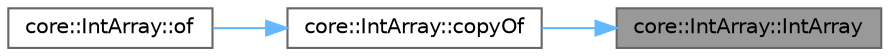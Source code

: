 digraph "core::IntArray::IntArray"
{
 // INTERACTIVE_SVG=YES
 // LATEX_PDF_SIZE
  bgcolor="transparent";
  edge [fontname=Helvetica,fontsize=10,labelfontname=Helvetica,labelfontsize=10];
  node [fontname=Helvetica,fontsize=10,shape=box,height=0.2,width=0.4];
  rankdir="RL";
  Node1 [id="Node000001",label="core::IntArray::IntArray",height=0.2,width=0.4,color="gray40", fillcolor="grey60", style="filled", fontcolor="black",tooltip="Construct new IntArray instance able to contains the given number of values."];
  Node1 -> Node2 [id="edge1_Node000001_Node000002",dir="back",color="steelblue1",style="solid",tooltip=" "];
  Node2 [id="Node000002",label="core::IntArray::copyOf",height=0.2,width=0.4,color="grey40", fillcolor="white", style="filled",URL="$d5/d5b/a00135.html#ab9372882b28a084d8f7ee7d2c51fbe77",tooltip="Obtain newly created IntArray instance with primitive int array, such as int8_t[],..."];
  Node2 -> Node3 [id="edge2_Node000002_Node000003",dir="back",color="steelblue1",style="solid",tooltip=" "];
  Node3 [id="Node000003",label="core::IntArray::of",height=0.2,width=0.4,color="grey40", fillcolor="white", style="filled",URL="$d5/d5b/a00135.html#a0dc2eeaaf550da3907922c0ba7be1c48",tooltip="Obtain newly created IntArray instance with given integers values or code points."];
}
